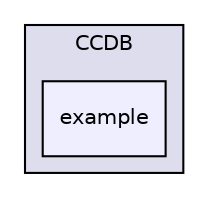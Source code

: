 digraph "/home/travis/build/AliceO2Group/AliceO2/CCDB/example" {
  bgcolor=transparent;
  compound=true
  node [ fontsize="10", fontname="Helvetica"];
  edge [ labelfontsize="10", labelfontname="Helvetica"];
  subgraph clusterdir_6af676bf18881990e4083e191d0e63e0 {
    graph [ bgcolor="#ddddee", pencolor="black", label="CCDB" fontname="Helvetica", fontsize="10", URL="dir_6af676bf18881990e4083e191d0e63e0.html"]
  dir_a0b3bb556b0b835a0296c3ec262ab1a5 [shape=box, label="example", style="filled", fillcolor="#eeeeff", pencolor="black", URL="dir_a0b3bb556b0b835a0296c3ec262ab1a5.html"];
  }
}
